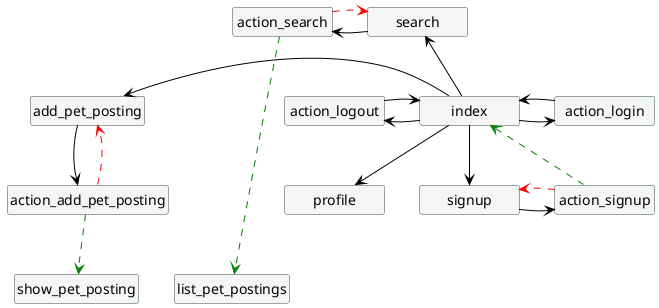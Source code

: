 @startuml navigation
skinparam minClassWidth 100
skinparam classBackgroundColor WhiteSmoke
skinparam classBorderColor DarkSlateGrey
hide members
hide circles

class index
class signup
class search
class add_pet_posting
class list_pet_postings
class show_pet_posting
class profile
class action_login
class action_logout
class action_signup
class action_search
class action_add_pet_posting

index -[#black]down-> signup
index -[#black]> action_login
index-[#black]down->profile
action_login -[#black]> index
signup-[#black]right>action_signup
action_signup..up[#green]>index
action_signup..[#red]>signup
index-[#black]left>action_logout
action_logout-[#black]>index
index--[#black]up>search
search-left[#black]>action_search
action_search.[#red]>search
action_search....[#green]>list_pet_postings
index -left[#black]->add_pet_posting
add_pet_posting--[#black]down>action_add_pet_posting
action_add_pet_posting..[#green]>show_pet_posting
action_add_pet_posting..[#red]>add_pet_posting

@enduml